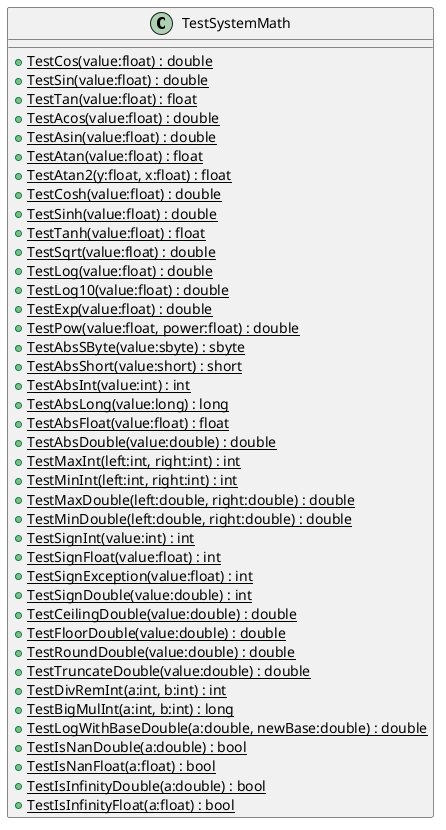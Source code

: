@startuml
class TestSystemMath {
    + {static} TestCos(value:float) : double
    + {static} TestSin(value:float) : double
    + {static} TestTan(value:float) : float
    + {static} TestAcos(value:float) : double
    + {static} TestAsin(value:float) : double
    + {static} TestAtan(value:float) : float
    + {static} TestAtan2(y:float, x:float) : float
    + {static} TestCosh(value:float) : double
    + {static} TestSinh(value:float) : double
    + {static} TestTanh(value:float) : float
    + {static} TestSqrt(value:float) : double
    + {static} TestLog(value:float) : double
    + {static} TestLog10(value:float) : double
    + {static} TestExp(value:float) : double
    + {static} TestPow(value:float, power:float) : double
    + {static} TestAbsSByte(value:sbyte) : sbyte
    + {static} TestAbsShort(value:short) : short
    + {static} TestAbsInt(value:int) : int
    + {static} TestAbsLong(value:long) : long
    + {static} TestAbsFloat(value:float) : float
    + {static} TestAbsDouble(value:double) : double
    + {static} TestMaxInt(left:int, right:int) : int
    + {static} TestMinInt(left:int, right:int) : int
    + {static} TestMaxDouble(left:double, right:double) : double
    + {static} TestMinDouble(left:double, right:double) : double
    + {static} TestSignInt(value:int) : int
    + {static} TestSignFloat(value:float) : int
    + {static} TestSignException(value:float) : int
    + {static} TestSignDouble(value:double) : int
    + {static} TestCeilingDouble(value:double) : double
    + {static} TestFloorDouble(value:double) : double
    + {static} TestRoundDouble(value:double) : double
    + {static} TestTruncateDouble(value:double) : double
    + {static} TestDivRemInt(a:int, b:int) : int
    + {static} TestBigMulInt(a:int, b:int) : long
    + {static} TestLogWithBaseDouble(a:double, newBase:double) : double
    + {static} TestIsNanDouble(a:double) : bool
    + {static} TestIsNanFloat(a:float) : bool
    + {static} TestIsInfinityDouble(a:double) : bool
    + {static} TestIsInfinityFloat(a:float) : bool
}
@enduml
